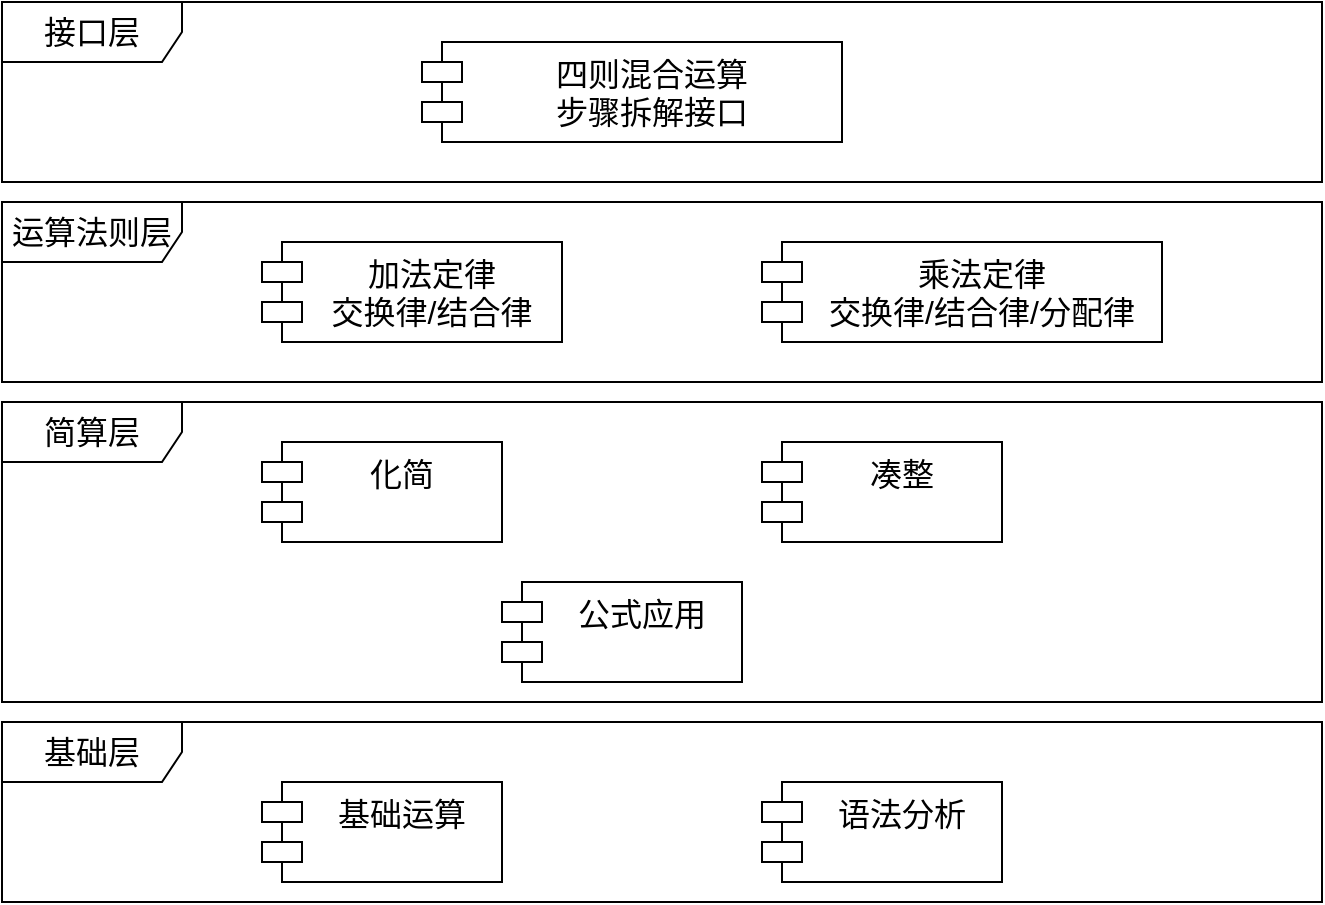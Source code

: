 <mxfile version="16.4.3" type="github">
  <diagram id="C5RBs43oDa-KdzZeNtuy" name="四则混合运算步骤拆解 算法设计">
    <mxGraphModel dx="1422" dy="882" grid="1" gridSize="10" guides="1" tooltips="1" connect="1" arrows="1" fold="1" page="1" pageScale="1" pageWidth="827" pageHeight="1169" math="0" shadow="0">
      <root>
        <mxCell id="WIyWlLk6GJQsqaUBKTNV-0" />
        <mxCell id="WIyWlLk6GJQsqaUBKTNV-1" parent="WIyWlLk6GJQsqaUBKTNV-0" />
        <mxCell id="ty5BbGDenOrGcdCGsOg5-0" value="接口层" style="shape=umlFrame;whiteSpace=wrap;html=1;fontSize=16;width=90;height=30;" vertex="1" parent="WIyWlLk6GJQsqaUBKTNV-1">
          <mxGeometry x="80" y="100" width="660" height="90" as="geometry" />
        </mxCell>
        <mxCell id="ty5BbGDenOrGcdCGsOg5-1" value="运算法则层" style="shape=umlFrame;whiteSpace=wrap;html=1;width=90;height=30;fontSize=16;" vertex="1" parent="WIyWlLk6GJQsqaUBKTNV-1">
          <mxGeometry x="80" y="200" width="660" height="90" as="geometry" />
        </mxCell>
        <mxCell id="ty5BbGDenOrGcdCGsOg5-2" value="简算层" style="shape=umlFrame;whiteSpace=wrap;html=1;width=90;height=30;fontSize=16;" vertex="1" parent="WIyWlLk6GJQsqaUBKTNV-1">
          <mxGeometry x="80" y="300" width="660" height="150" as="geometry" />
        </mxCell>
        <mxCell id="ty5BbGDenOrGcdCGsOg5-3" value="基础层" style="shape=umlFrame;whiteSpace=wrap;html=1;width=90;height=30;fontSize=16;" vertex="1" parent="WIyWlLk6GJQsqaUBKTNV-1">
          <mxGeometry x="80" y="460" width="660" height="90" as="geometry" />
        </mxCell>
        <mxCell id="ty5BbGDenOrGcdCGsOg5-4" value="基础运算" style="shape=module;align=left;spacingLeft=20;align=center;verticalAlign=top;fontSize=16;" vertex="1" parent="WIyWlLk6GJQsqaUBKTNV-1">
          <mxGeometry x="210" y="490" width="120" height="50" as="geometry" />
        </mxCell>
        <mxCell id="ty5BbGDenOrGcdCGsOg5-5" value="语法分析" style="shape=module;align=left;spacingLeft=20;align=center;verticalAlign=top;fontSize=16;" vertex="1" parent="WIyWlLk6GJQsqaUBKTNV-1">
          <mxGeometry x="460" y="490" width="120" height="50" as="geometry" />
        </mxCell>
        <mxCell id="ty5BbGDenOrGcdCGsOg5-6" value="化简" style="shape=module;align=left;spacingLeft=20;align=center;verticalAlign=top;fontSize=16;" vertex="1" parent="WIyWlLk6GJQsqaUBKTNV-1">
          <mxGeometry x="210" y="320" width="120" height="50" as="geometry" />
        </mxCell>
        <mxCell id="ty5BbGDenOrGcdCGsOg5-7" value="凑整" style="shape=module;align=left;spacingLeft=20;align=center;verticalAlign=top;fontSize=16;" vertex="1" parent="WIyWlLk6GJQsqaUBKTNV-1">
          <mxGeometry x="460" y="320" width="120" height="50" as="geometry" />
        </mxCell>
        <mxCell id="ty5BbGDenOrGcdCGsOg5-8" value="加法定律&#xa;交换律/结合律" style="shape=module;align=left;spacingLeft=20;align=center;verticalAlign=top;fontSize=16;" vertex="1" parent="WIyWlLk6GJQsqaUBKTNV-1">
          <mxGeometry x="210" y="220" width="150" height="50" as="geometry" />
        </mxCell>
        <mxCell id="ty5BbGDenOrGcdCGsOg5-9" value="乘法定律&#xa;交换律/结合律/分配律" style="shape=module;align=left;spacingLeft=20;align=center;verticalAlign=top;fontSize=16;" vertex="1" parent="WIyWlLk6GJQsqaUBKTNV-1">
          <mxGeometry x="460" y="220" width="200" height="50" as="geometry" />
        </mxCell>
        <mxCell id="ty5BbGDenOrGcdCGsOg5-10" value="四则混合运算&#xa;步骤拆解接口" style="shape=module;align=left;spacingLeft=20;align=center;verticalAlign=top;fontSize=16;" vertex="1" parent="WIyWlLk6GJQsqaUBKTNV-1">
          <mxGeometry x="290" y="120" width="210" height="50" as="geometry" />
        </mxCell>
        <mxCell id="ty5BbGDenOrGcdCGsOg5-13" value="公式应用" style="shape=module;align=left;spacingLeft=20;align=center;verticalAlign=top;fontSize=16;" vertex="1" parent="WIyWlLk6GJQsqaUBKTNV-1">
          <mxGeometry x="330" y="390" width="120" height="50" as="geometry" />
        </mxCell>
      </root>
    </mxGraphModel>
  </diagram>
</mxfile>
